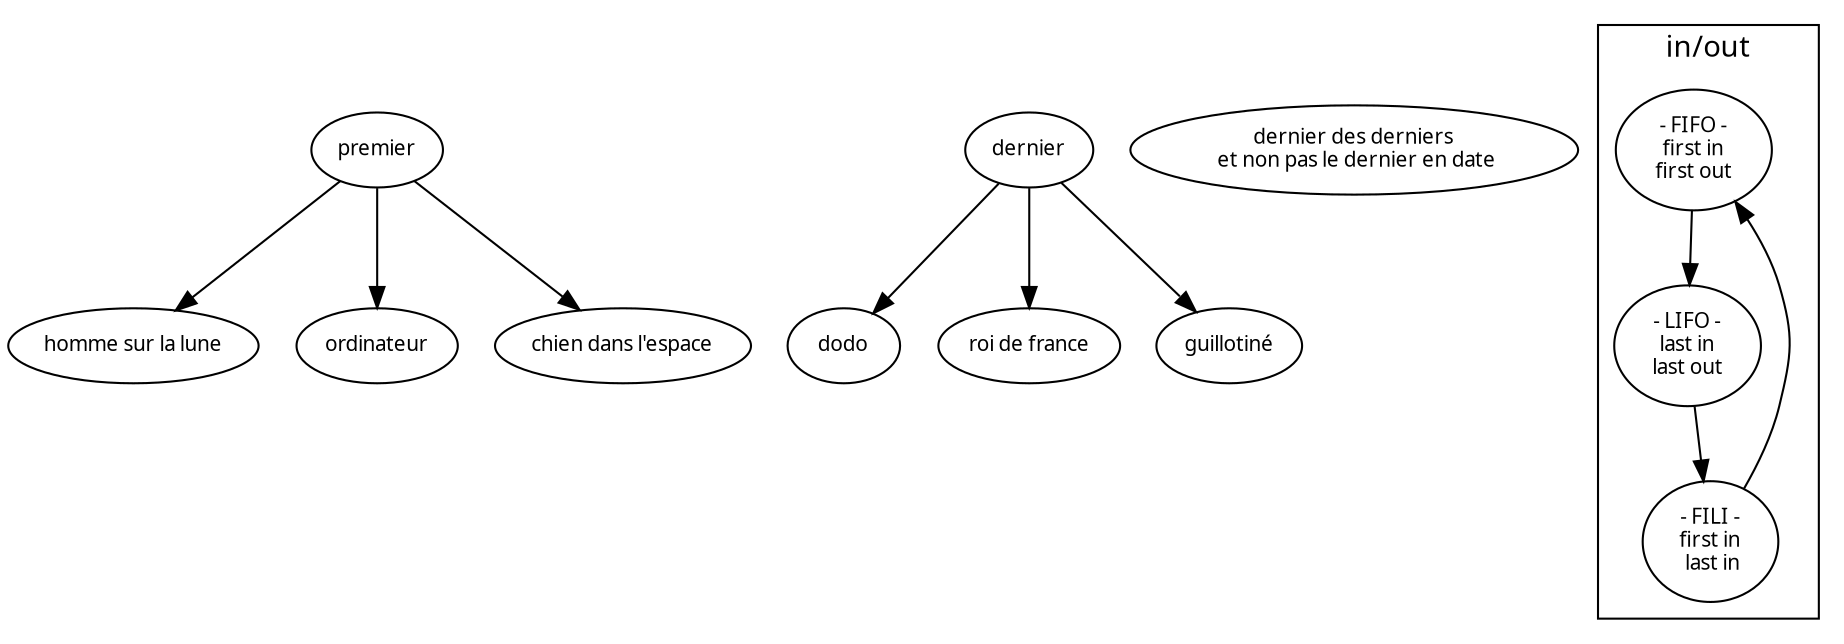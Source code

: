 digraph {

	fontname="myriadpro"
	fontsize = 14
	
	node [fontname="myriadpro", fontsize = 10]
	edge [fontname="monaco", fontsize = 9]
	
	first [label="premier"]
	last [label="dernier"]
	
	"dernier des derniers\n et non pas le dernier en date" 

	first -> "homme sur la lune"
	first -> "ordinateur"
	first -> "chien dans l'espace"
	
	last -> dodo
	last -> "roi de france"
	last -> "guillotiné"

	subgraph cluster_FO{
	
		label="in/out"
		
		FIFO [label="- FIFO -\nfirst in\nfirst out"]
		LIFO [label="- LIFO -\nlast in\nlast out"]
		FILI [label="- FILI -\nfirst in\n last in"]

		FILI -> FIFO -> LIFO -> FILI
	}
	
}